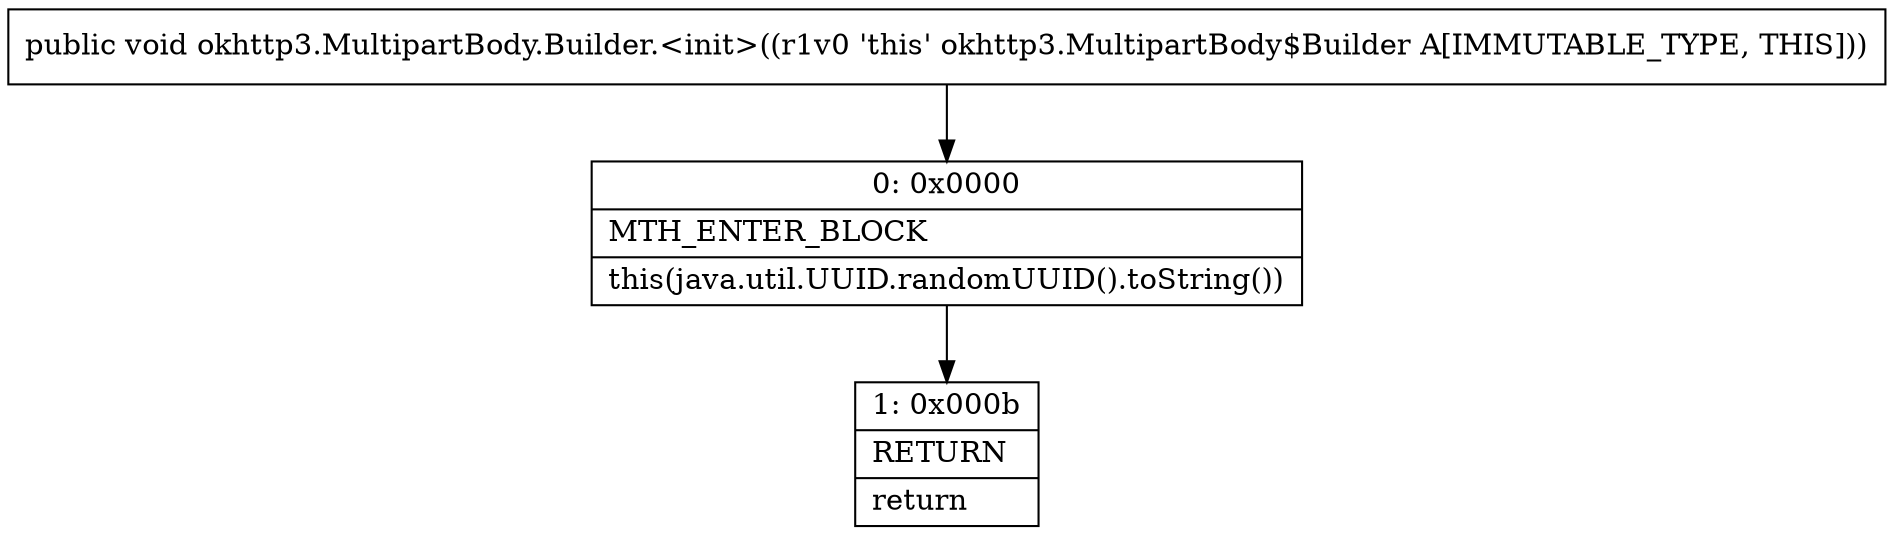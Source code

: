 digraph "CFG forokhttp3.MultipartBody.Builder.\<init\>()V" {
Node_0 [shape=record,label="{0\:\ 0x0000|MTH_ENTER_BLOCK\l|this(java.util.UUID.randomUUID().toString())\l}"];
Node_1 [shape=record,label="{1\:\ 0x000b|RETURN\l|return\l}"];
MethodNode[shape=record,label="{public void okhttp3.MultipartBody.Builder.\<init\>((r1v0 'this' okhttp3.MultipartBody$Builder A[IMMUTABLE_TYPE, THIS])) }"];
MethodNode -> Node_0;
Node_0 -> Node_1;
}

